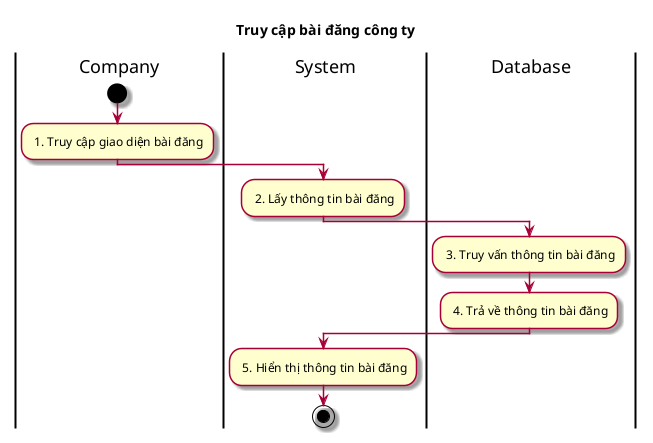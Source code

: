 @startuml ActTruyCapBaiDangCongTy

skin rose
title Truy cập bài đăng công ty

|Company|
start
: 1. Truy cập giao diện bài đăng;
|System|
: 2. Lấy thông tin bài đăng;
|Database|
: 3. Truy vấn thông tin bài đăng;
: 4. Trả về thông tin bài đăng;
|System|
: 5. Hiển thị thông tin bài đăng;
stop
@enduml
